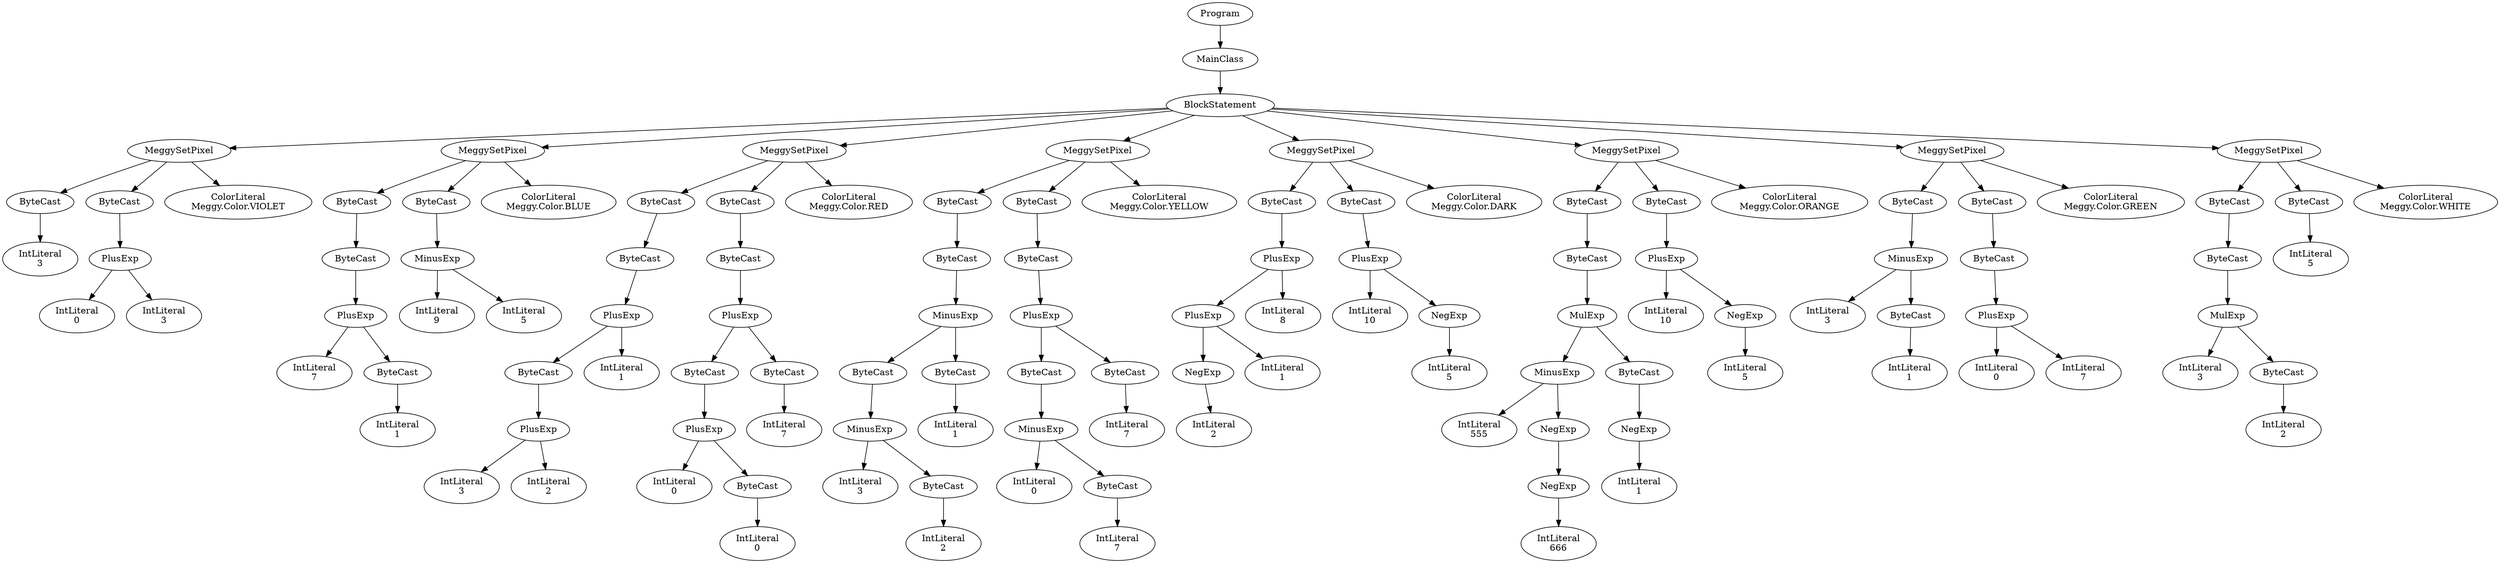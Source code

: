 digraph ASTGraph {
0 [ label="Program" ];
1 [ label="MainClass" ];
0 -> 1
2 [ label="BlockStatement" ];
1 -> 2
3 [ label="MeggySetPixel" ];
2 -> 3
4 [ label="ByteCast" ];
3 -> 4
5 [ label="IntLiteral\n3" ];
4 -> 5
6 [ label="ByteCast" ];
3 -> 6
7 [ label="PlusExp" ];
6 -> 7
8 [ label="IntLiteral\n0" ];
7 -> 8
9 [ label="IntLiteral\n3" ];
7 -> 9
10 [ label="ColorLiteral\nMeggy.Color.VIOLET" ];
3 -> 10
11 [ label="MeggySetPixel" ];
2 -> 11
12 [ label="ByteCast" ];
11 -> 12
13 [ label="ByteCast" ];
12 -> 13
14 [ label="PlusExp" ];
13 -> 14
15 [ label="IntLiteral\n7" ];
14 -> 15
16 [ label="ByteCast" ];
14 -> 16
17 [ label="IntLiteral\n1" ];
16 -> 17
18 [ label="ByteCast" ];
11 -> 18
19 [ label="MinusExp" ];
18 -> 19
20 [ label="IntLiteral\n9" ];
19 -> 20
21 [ label="IntLiteral\n5" ];
19 -> 21
22 [ label="ColorLiteral\nMeggy.Color.BLUE" ];
11 -> 22
23 [ label="MeggySetPixel" ];
2 -> 23
24 [ label="ByteCast" ];
23 -> 24
25 [ label="ByteCast" ];
24 -> 25
26 [ label="PlusExp" ];
25 -> 26
27 [ label="ByteCast" ];
26 -> 27
28 [ label="PlusExp" ];
27 -> 28
29 [ label="IntLiteral\n3" ];
28 -> 29
30 [ label="IntLiteral\n2" ];
28 -> 30
31 [ label="IntLiteral\n1" ];
26 -> 31
32 [ label="ByteCast" ];
23 -> 32
33 [ label="ByteCast" ];
32 -> 33
34 [ label="PlusExp" ];
33 -> 34
35 [ label="ByteCast" ];
34 -> 35
36 [ label="PlusExp" ];
35 -> 36
37 [ label="IntLiteral\n0" ];
36 -> 37
38 [ label="ByteCast" ];
36 -> 38
39 [ label="IntLiteral\n0" ];
38 -> 39
40 [ label="ByteCast" ];
34 -> 40
41 [ label="IntLiteral\n7" ];
40 -> 41
42 [ label="ColorLiteral\nMeggy.Color.RED" ];
23 -> 42
43 [ label="MeggySetPixel" ];
2 -> 43
44 [ label="ByteCast" ];
43 -> 44
45 [ label="ByteCast" ];
44 -> 45
46 [ label="MinusExp" ];
45 -> 46
47 [ label="ByteCast" ];
46 -> 47
48 [ label="MinusExp" ];
47 -> 48
49 [ label="IntLiteral\n3" ];
48 -> 49
50 [ label="ByteCast" ];
48 -> 50
51 [ label="IntLiteral\n2" ];
50 -> 51
52 [ label="ByteCast" ];
46 -> 52
53 [ label="IntLiteral\n1" ];
52 -> 53
54 [ label="ByteCast" ];
43 -> 54
55 [ label="ByteCast" ];
54 -> 55
56 [ label="PlusExp" ];
55 -> 56
57 [ label="ByteCast" ];
56 -> 57
58 [ label="MinusExp" ];
57 -> 58
59 [ label="IntLiteral\n0" ];
58 -> 59
60 [ label="ByteCast" ];
58 -> 60
61 [ label="IntLiteral\n7" ];
60 -> 61
62 [ label="ByteCast" ];
56 -> 62
63 [ label="IntLiteral\n7" ];
62 -> 63
64 [ label="ColorLiteral\nMeggy.Color.YELLOW" ];
43 -> 64
65 [ label="MeggySetPixel" ];
2 -> 65
66 [ label="ByteCast" ];
65 -> 66
67 [ label="PlusExp" ];
66 -> 67
68 [ label="PlusExp" ];
67 -> 68
69 [ label="NegExp" ];
68 -> 69
70 [ label="IntLiteral\n2" ];
69 -> 70
71 [ label="IntLiteral\n1" ];
68 -> 71
72 [ label="IntLiteral\n8" ];
67 -> 72
73 [ label="ByteCast" ];
65 -> 73
74 [ label="PlusExp" ];
73 -> 74
75 [ label="IntLiteral\n10" ];
74 -> 75
76 [ label="NegExp" ];
74 -> 76
77 [ label="IntLiteral\n5" ];
76 -> 77
78 [ label="ColorLiteral\nMeggy.Color.DARK" ];
65 -> 78
79 [ label="MeggySetPixel" ];
2 -> 79
80 [ label="ByteCast" ];
79 -> 80
81 [ label="ByteCast" ];
80 -> 81
82 [ label="MulExp" ];
81 -> 82
83 [ label="MinusExp" ];
82 -> 83
84 [ label="IntLiteral\n555" ];
83 -> 84
85 [ label="NegExp" ];
83 -> 85
86 [ label="NegExp" ];
85 -> 86
87 [ label="IntLiteral\n666" ];
86 -> 87
88 [ label="ByteCast" ];
82 -> 88
89 [ label="NegExp" ];
88 -> 89
90 [ label="IntLiteral\n1" ];
89 -> 90
91 [ label="ByteCast" ];
79 -> 91
92 [ label="PlusExp" ];
91 -> 92
93 [ label="IntLiteral\n10" ];
92 -> 93
94 [ label="NegExp" ];
92 -> 94
95 [ label="IntLiteral\n5" ];
94 -> 95
96 [ label="ColorLiteral\nMeggy.Color.ORANGE" ];
79 -> 96
97 [ label="MeggySetPixel" ];
2 -> 97
98 [ label="ByteCast" ];
97 -> 98
99 [ label="MinusExp" ];
98 -> 99
100 [ label="IntLiteral\n3" ];
99 -> 100
101 [ label="ByteCast" ];
99 -> 101
102 [ label="IntLiteral\n1" ];
101 -> 102
103 [ label="ByteCast" ];
97 -> 103
104 [ label="ByteCast" ];
103 -> 104
105 [ label="PlusExp" ];
104 -> 105
106 [ label="IntLiteral\n0" ];
105 -> 106
107 [ label="IntLiteral\n7" ];
105 -> 107
108 [ label="ColorLiteral\nMeggy.Color.GREEN" ];
97 -> 108
109 [ label="MeggySetPixel" ];
2 -> 109
110 [ label="ByteCast" ];
109 -> 110
111 [ label="ByteCast" ];
110 -> 111
112 [ label="MulExp" ];
111 -> 112
113 [ label="IntLiteral\n3" ];
112 -> 113
114 [ label="ByteCast" ];
112 -> 114
115 [ label="IntLiteral\n2" ];
114 -> 115
116 [ label="ByteCast" ];
109 -> 116
117 [ label="IntLiteral\n5" ];
116 -> 117
118 [ label="ColorLiteral\nMeggy.Color.WHITE" ];
109 -> 118
}
